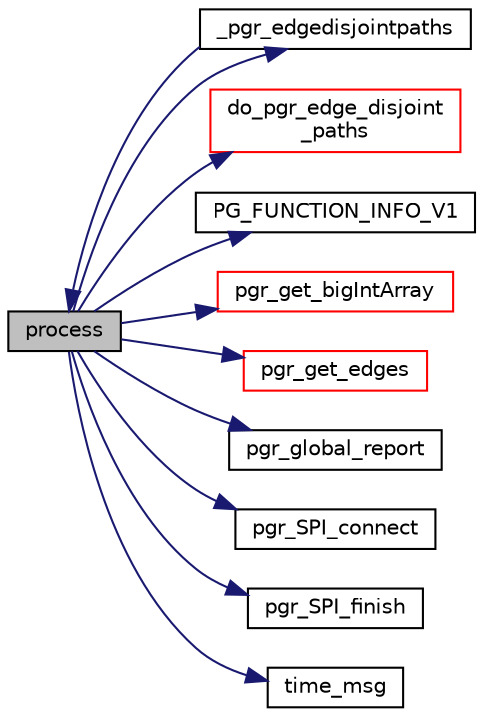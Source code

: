 digraph "process"
{
  edge [fontname="Helvetica",fontsize="10",labelfontname="Helvetica",labelfontsize="10"];
  node [fontname="Helvetica",fontsize="10",shape=record];
  rankdir="LR";
  Node54 [label="process",height=0.2,width=0.4,color="black", fillcolor="grey75", style="filled", fontcolor="black"];
  Node54 -> Node55 [color="midnightblue",fontsize="10",style="solid",fontname="Helvetica"];
  Node55 [label="_pgr_edgedisjointpaths",height=0.2,width=0.4,color="black", fillcolor="white", style="filled",URL="$edge__disjoint__paths_8c.html#a98c2e4056471e8418c754397217011d0"];
  Node55 -> Node54 [color="midnightblue",fontsize="10",style="solid",fontname="Helvetica"];
  Node54 -> Node56 [color="midnightblue",fontsize="10",style="solid",fontname="Helvetica"];
  Node56 [label="do_pgr_edge_disjoint\l_paths",height=0.2,width=0.4,color="red", fillcolor="white", style="filled",URL="$edge__disjoint__paths__driver_8cpp.html#af803bb905273bb98498a91469dd673ae"];
  Node54 -> Node80 [color="midnightblue",fontsize="10",style="solid",fontname="Helvetica"];
  Node80 [label="PG_FUNCTION_INFO_V1",height=0.2,width=0.4,color="black", fillcolor="white", style="filled",URL="$edge__disjoint__paths_8c.html#a200880236ce1b5fe9e968053d2412db9"];
  Node54 -> Node81 [color="midnightblue",fontsize="10",style="solid",fontname="Helvetica"];
  Node81 [label="pgr_get_bigIntArray",height=0.2,width=0.4,color="red", fillcolor="white", style="filled",URL="$arrays__input_8c.html#a8b3b624e84ed449440408d11251384c1",tooltip="enforces the input array to be NOT empty "];
  Node54 -> Node84 [color="midnightblue",fontsize="10",style="solid",fontname="Helvetica"];
  Node84 [label="pgr_get_edges",height=0.2,width=0.4,color="red", fillcolor="white", style="filled",URL="$edges__input_8c.html#af663e291b6bdfe777789be38b6bfcf76",tooltip="basic edge_sql "];
  Node54 -> Node99 [color="midnightblue",fontsize="10",style="solid",fontname="Helvetica"];
  Node99 [label="pgr_global_report",height=0.2,width=0.4,color="black", fillcolor="white", style="filled",URL="$e__report_8c.html#aa7833fe4baf65aa901e1129575e7deb2",tooltip="notice & error "];
  Node54 -> Node100 [color="midnightblue",fontsize="10",style="solid",fontname="Helvetica"];
  Node100 [label="pgr_SPI_connect",height=0.2,width=0.4,color="black", fillcolor="white", style="filled",URL="$postgres__connection_8c.html#aef5deb780b1cf78c56b1794ab826ac64"];
  Node54 -> Node101 [color="midnightblue",fontsize="10",style="solid",fontname="Helvetica"];
  Node101 [label="pgr_SPI_finish",height=0.2,width=0.4,color="black", fillcolor="white", style="filled",URL="$postgres__connection_8c.html#ae36e7862564b5e72c25c9e26ae8e355f"];
  Node54 -> Node83 [color="midnightblue",fontsize="10",style="solid",fontname="Helvetica"];
  Node83 [label="time_msg",height=0.2,width=0.4,color="black", fillcolor="white", style="filled",URL="$time__msg_8c.html#a989d9723eb6d9be4cbf1214136286dbe"];
}
